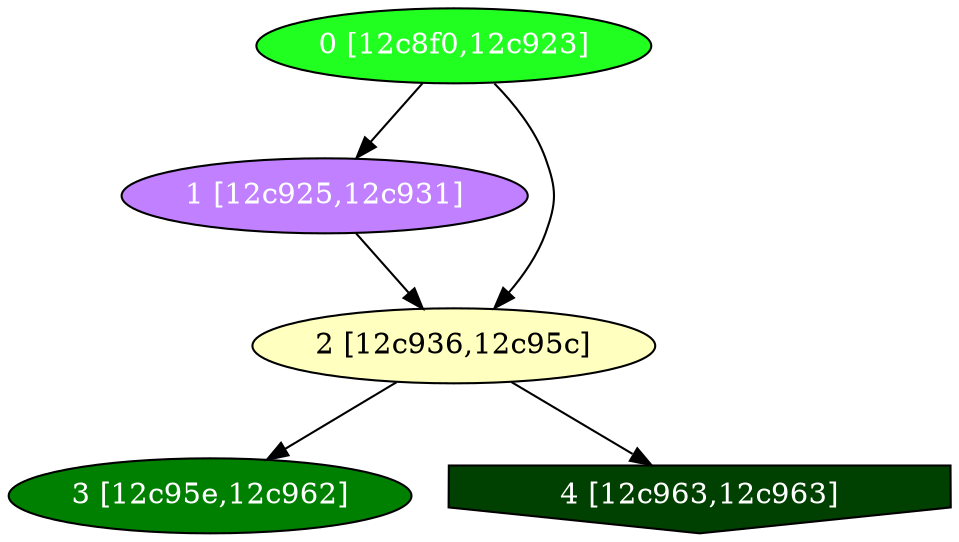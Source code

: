 diGraph libnss3{
	libnss3_0  [style=filled fillcolor="#20FF20" fontcolor="#ffffff" shape=oval label="0 [12c8f0,12c923]"]
	libnss3_1  [style=filled fillcolor="#C080FF" fontcolor="#ffffff" shape=oval label="1 [12c925,12c931]"]
	libnss3_2  [style=filled fillcolor="#FFFFC0" fontcolor="#000000" shape=oval label="2 [12c936,12c95c]"]
	libnss3_3  [style=filled fillcolor="#008000" fontcolor="#ffffff" shape=oval label="3 [12c95e,12c962]"]
	libnss3_4  [style=filled fillcolor="#004000" fontcolor="#ffffff" shape=invhouse label="4 [12c963,12c963]"]

	libnss3_0 -> libnss3_1
	libnss3_0 -> libnss3_2
	libnss3_1 -> libnss3_2
	libnss3_2 -> libnss3_3
	libnss3_2 -> libnss3_4
}